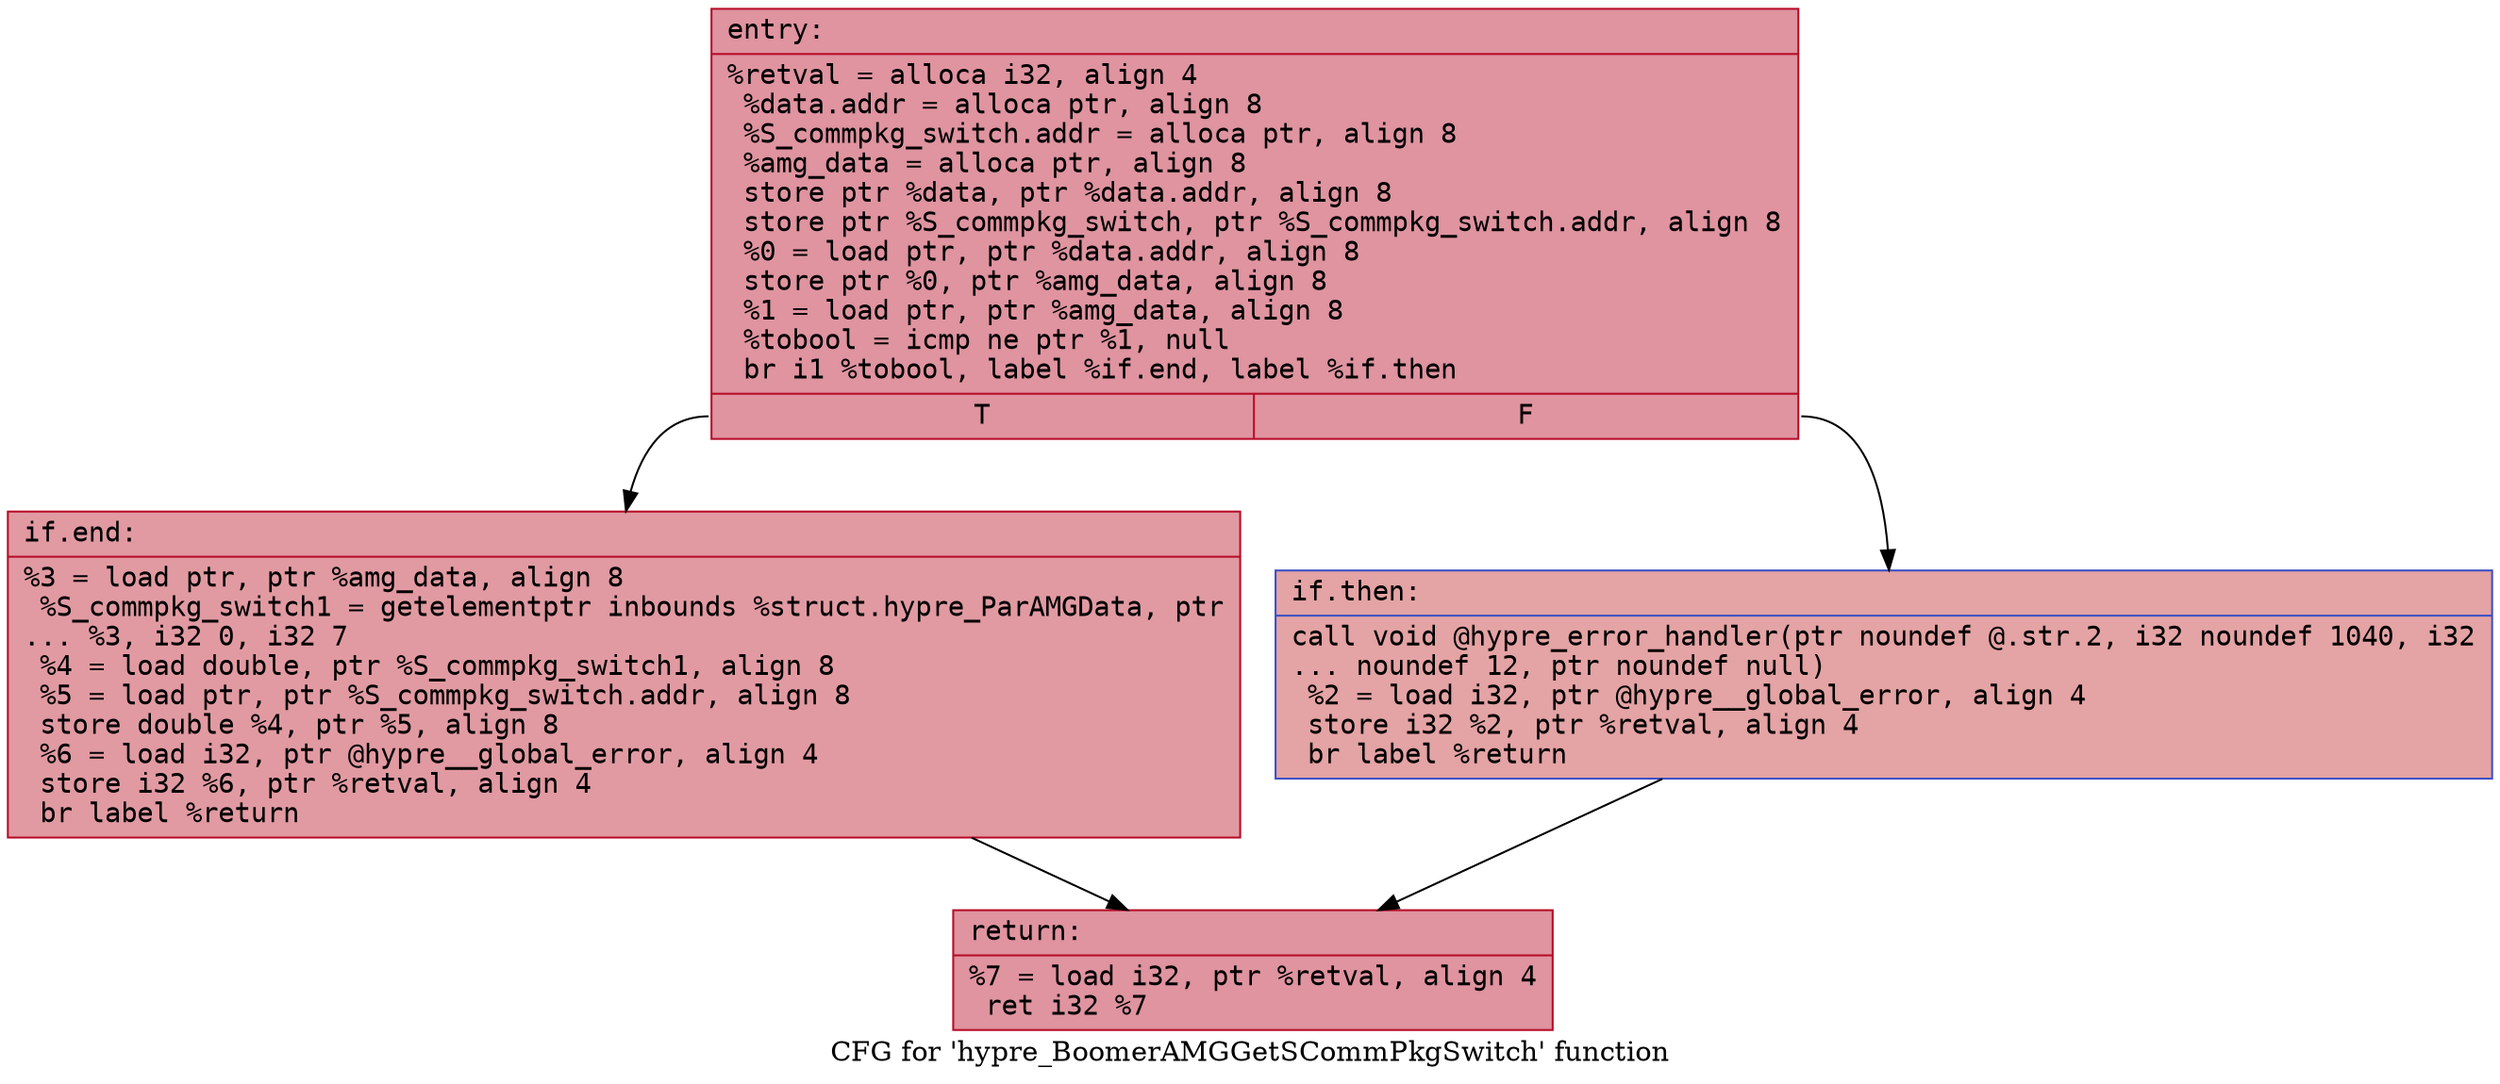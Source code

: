 digraph "CFG for 'hypre_BoomerAMGGetSCommPkgSwitch' function" {
	label="CFG for 'hypre_BoomerAMGGetSCommPkgSwitch' function";

	Node0x55fa80a63c20 [shape=record,color="#b70d28ff", style=filled, fillcolor="#b70d2870" fontname="Courier",label="{entry:\l|  %retval = alloca i32, align 4\l  %data.addr = alloca ptr, align 8\l  %S_commpkg_switch.addr = alloca ptr, align 8\l  %amg_data = alloca ptr, align 8\l  store ptr %data, ptr %data.addr, align 8\l  store ptr %S_commpkg_switch, ptr %S_commpkg_switch.addr, align 8\l  %0 = load ptr, ptr %data.addr, align 8\l  store ptr %0, ptr %amg_data, align 8\l  %1 = load ptr, ptr %amg_data, align 8\l  %tobool = icmp ne ptr %1, null\l  br i1 %tobool, label %if.end, label %if.then\l|{<s0>T|<s1>F}}"];
	Node0x55fa80a63c20:s0 -> Node0x55fa80a642d0[tooltip="entry -> if.end\nProbability 62.50%" ];
	Node0x55fa80a63c20:s1 -> Node0x55fa80a64340[tooltip="entry -> if.then\nProbability 37.50%" ];
	Node0x55fa80a64340 [shape=record,color="#3d50c3ff", style=filled, fillcolor="#c32e3170" fontname="Courier",label="{if.then:\l|  call void @hypre_error_handler(ptr noundef @.str.2, i32 noundef 1040, i32\l... noundef 12, ptr noundef null)\l  %2 = load i32, ptr @hypre__global_error, align 4\l  store i32 %2, ptr %retval, align 4\l  br label %return\l}"];
	Node0x55fa80a64340 -> Node0x55fa80a64770[tooltip="if.then -> return\nProbability 100.00%" ];
	Node0x55fa80a642d0 [shape=record,color="#b70d28ff", style=filled, fillcolor="#bb1b2c70" fontname="Courier",label="{if.end:\l|  %3 = load ptr, ptr %amg_data, align 8\l  %S_commpkg_switch1 = getelementptr inbounds %struct.hypre_ParAMGData, ptr\l... %3, i32 0, i32 7\l  %4 = load double, ptr %S_commpkg_switch1, align 8\l  %5 = load ptr, ptr %S_commpkg_switch.addr, align 8\l  store double %4, ptr %5, align 8\l  %6 = load i32, ptr @hypre__global_error, align 4\l  store i32 %6, ptr %retval, align 4\l  br label %return\l}"];
	Node0x55fa80a642d0 -> Node0x55fa80a64770[tooltip="if.end -> return\nProbability 100.00%" ];
	Node0x55fa80a64770 [shape=record,color="#b70d28ff", style=filled, fillcolor="#b70d2870" fontname="Courier",label="{return:\l|  %7 = load i32, ptr %retval, align 4\l  ret i32 %7\l}"];
}
